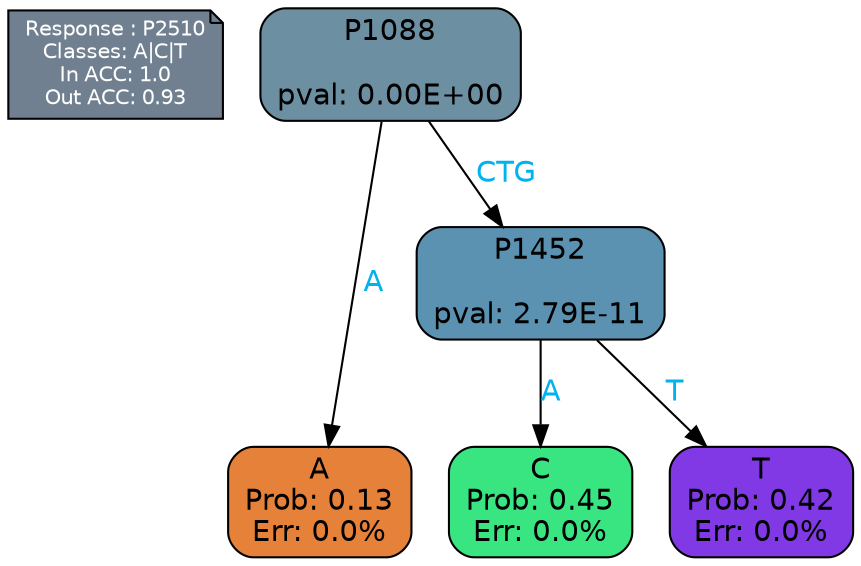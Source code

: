 digraph Tree {
node [shape=box, style="filled, rounded", color="black", fontname=helvetica] ;
graph [ranksep=equally, splines=polylines, bgcolor=transparent, dpi=600] ;
edge [fontname=helvetica] ;
LEGEND [label="Response : P2510
Classes: A|C|T
In ACC: 1.0
Out ACC: 0.93
",shape=note,align=left,style=filled,fillcolor="slategray",fontcolor="white",fontsize=10];1 [label="P1088

pval: 0.00E+00", fillcolor="#6d8fa2"] ;
2 [label="A
Prob: 0.13
Err: 0.0%", fillcolor="#e58139"] ;
3 [label="P1452

pval: 2.79E-11", fillcolor="#5b91b1"] ;
4 [label="C
Prob: 0.45
Err: 0.0%", fillcolor="#39e581"] ;
5 [label="T
Prob: 0.42
Err: 0.0%", fillcolor="#8139e5"] ;
1 -> 2 [label="A",fontcolor=deepskyblue2] ;
1 -> 3 [label="CTG",fontcolor=deepskyblue2] ;
3 -> 4 [label="A",fontcolor=deepskyblue2] ;
3 -> 5 [label="T",fontcolor=deepskyblue2] ;
{rank = same; 2;4;5;}{rank = same; LEGEND;1;}}